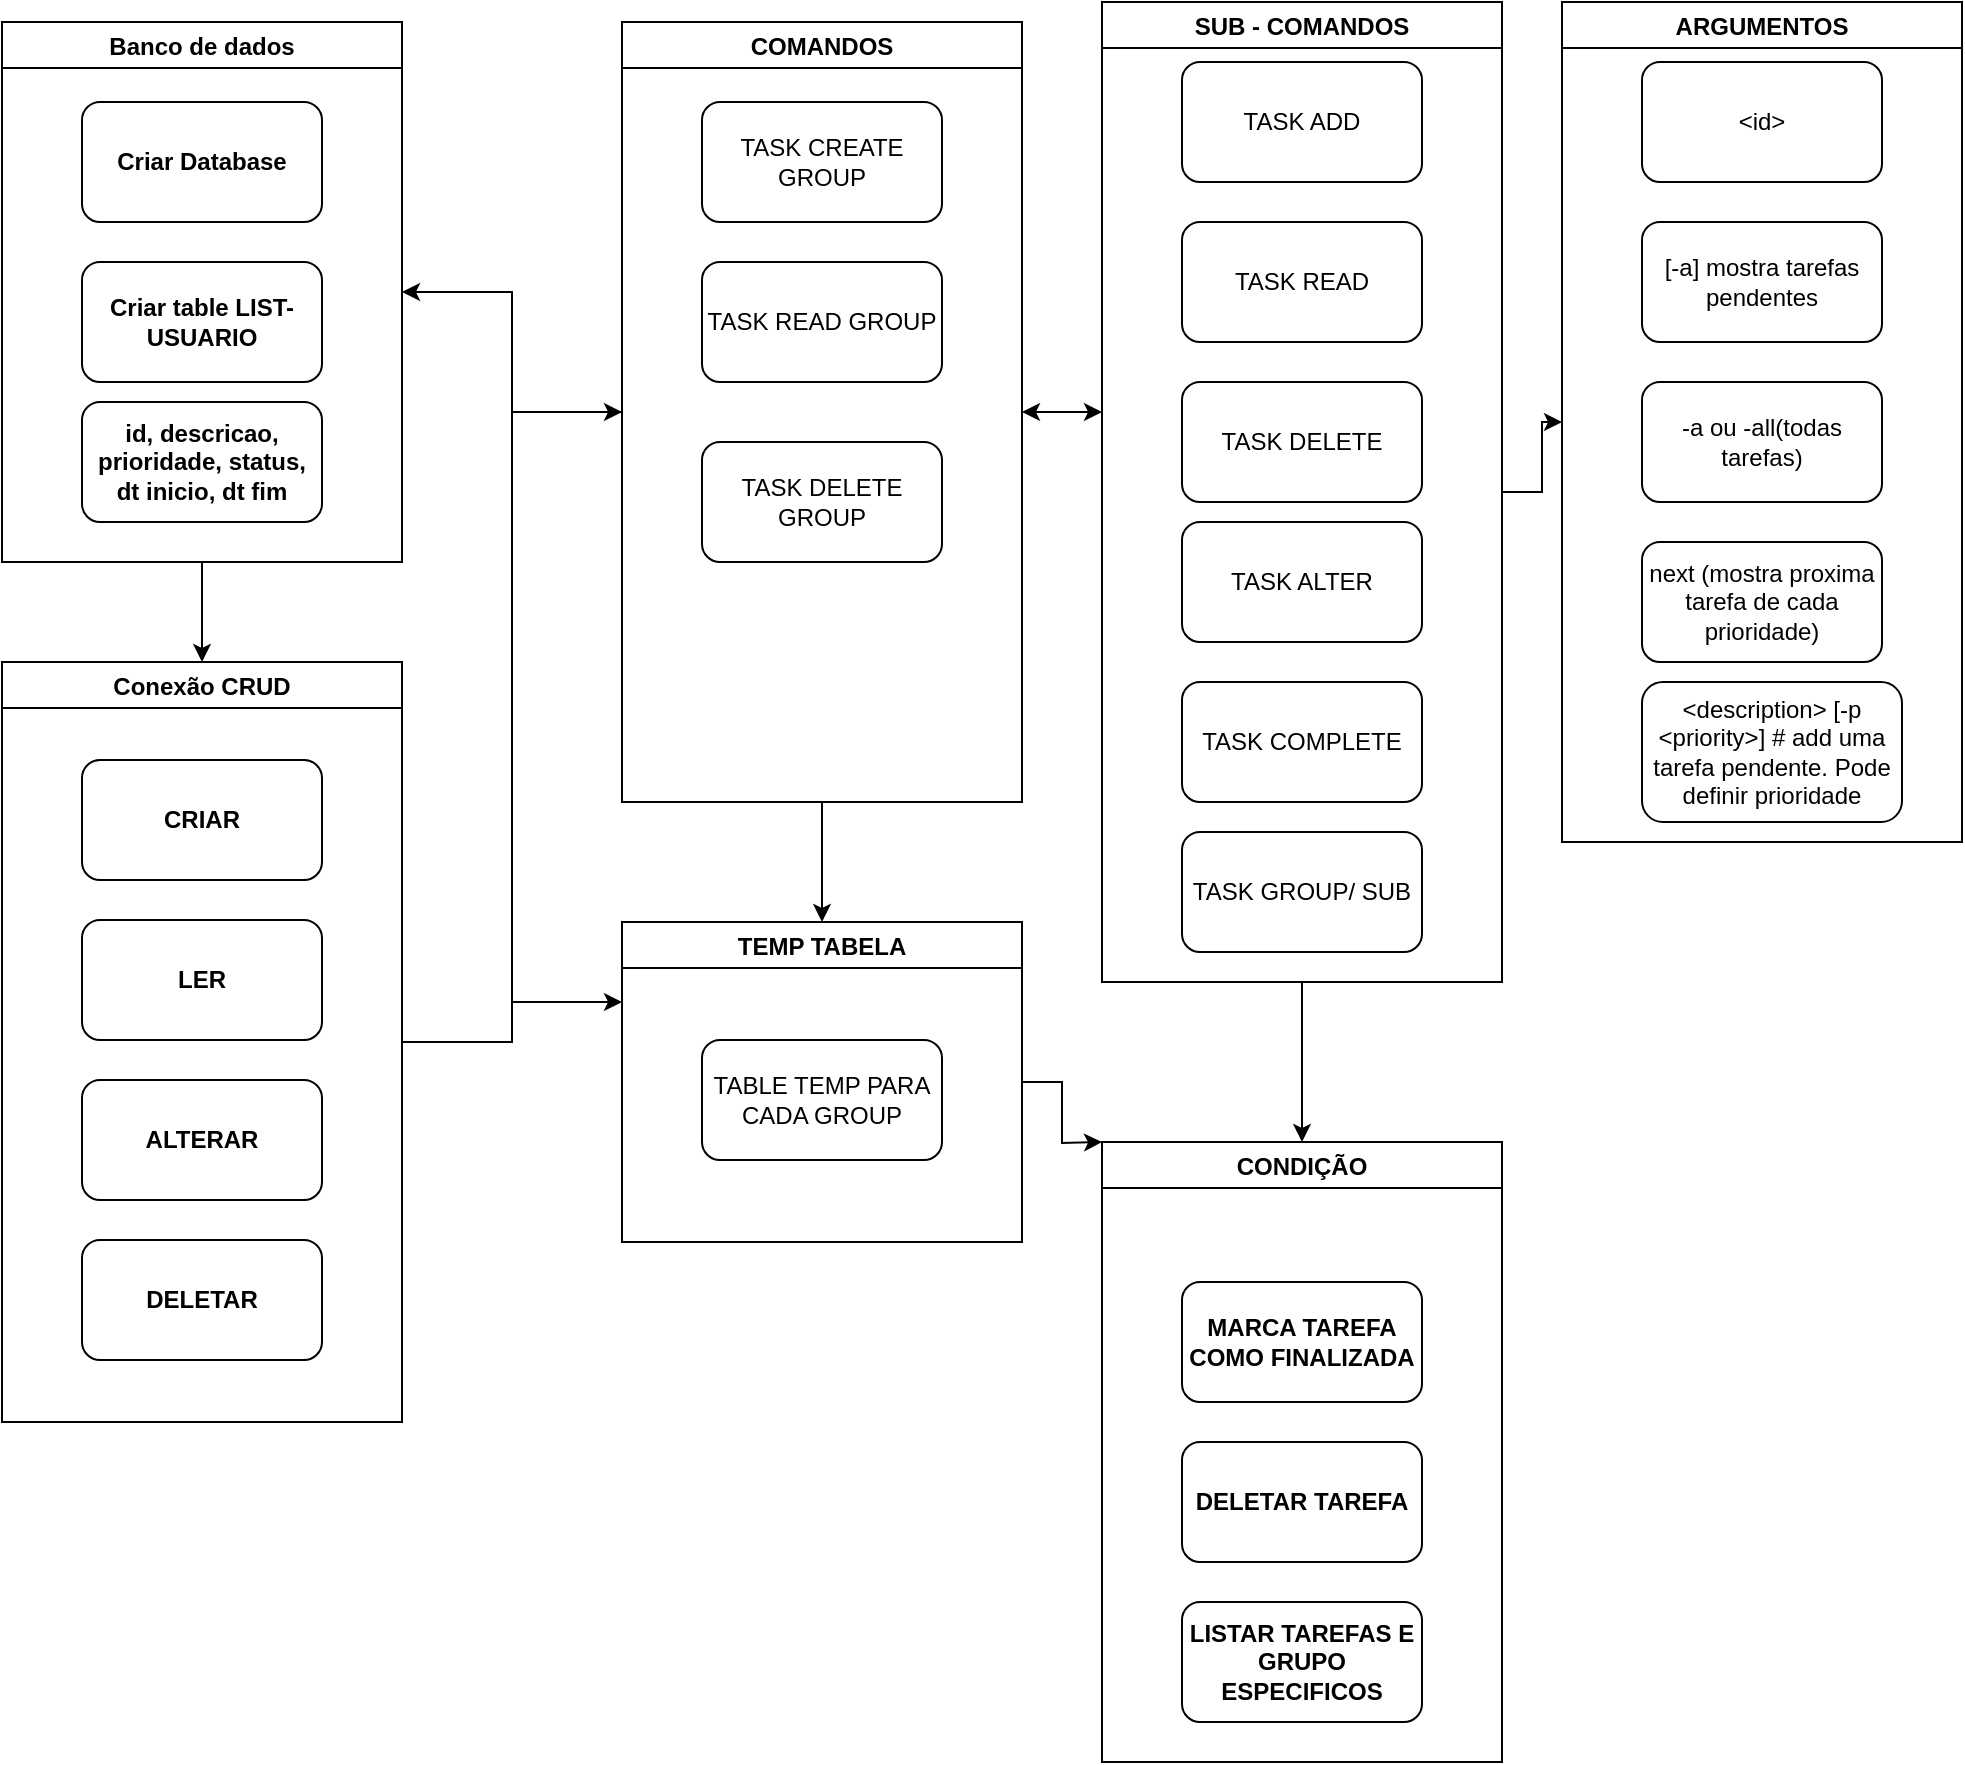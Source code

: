 <mxfile version="20.3.7" type="device"><diagram id="gocnwZnrbKH2PbFXx6hE" name="Página-1"><mxGraphModel dx="1278" dy="667" grid="1" gridSize="10" guides="1" tooltips="1" connect="1" arrows="1" fold="1" page="1" pageScale="1" pageWidth="827" pageHeight="1169" math="0" shadow="0"><root><mxCell id="0"/><mxCell id="1" parent="0"/><mxCell id="4MboUbQ8wt5pbyr7VCbz-31" style="edgeStyle=orthogonalEdgeStyle;rounded=0;orthogonalLoop=1;jettySize=auto;html=1;entryX=0;entryY=0.5;entryDx=0;entryDy=0;" parent="1" source="4MboUbQ8wt5pbyr7VCbz-2" target="4MboUbQ8wt5pbyr7VCbz-11" edge="1"><mxGeometry relative="1" as="geometry"/></mxCell><mxCell id="4MboUbQ8wt5pbyr7VCbz-44" style="edgeStyle=orthogonalEdgeStyle;rounded=0;orthogonalLoop=1;jettySize=auto;html=1;entryX=0;entryY=0.25;entryDx=0;entryDy=0;" parent="1" source="4MboUbQ8wt5pbyr7VCbz-2" target="4MboUbQ8wt5pbyr7VCbz-17" edge="1"><mxGeometry relative="1" as="geometry"/></mxCell><mxCell id="4MboUbQ8wt5pbyr7VCbz-2" value="Conexão CRUD" style="swimlane;" parent="1" vertex="1"><mxGeometry x="60" y="470" width="200" height="380" as="geometry"/></mxCell><mxCell id="4MboUbQ8wt5pbyr7VCbz-6" value="CRIAR" style="rounded=1;whiteSpace=wrap;html=1;fontStyle=1" parent="4MboUbQ8wt5pbyr7VCbz-2" vertex="1"><mxGeometry x="40" y="49" width="120" height="60" as="geometry"/></mxCell><mxCell id="4MboUbQ8wt5pbyr7VCbz-24" value="LER" style="rounded=1;whiteSpace=wrap;html=1;fontStyle=1" parent="4MboUbQ8wt5pbyr7VCbz-2" vertex="1"><mxGeometry x="40" y="129" width="120" height="60" as="geometry"/></mxCell><mxCell id="4MboUbQ8wt5pbyr7VCbz-25" value="ALTERAR" style="rounded=1;whiteSpace=wrap;html=1;fontStyle=1" parent="4MboUbQ8wt5pbyr7VCbz-2" vertex="1"><mxGeometry x="40" y="209" width="120" height="60" as="geometry"/></mxCell><mxCell id="4MboUbQ8wt5pbyr7VCbz-26" value="DELETAR" style="rounded=1;whiteSpace=wrap;html=1;fontStyle=1" parent="4MboUbQ8wt5pbyr7VCbz-2" vertex="1"><mxGeometry x="40" y="289" width="120" height="60" as="geometry"/></mxCell><mxCell id="4MboUbQ8wt5pbyr7VCbz-42" style="edgeStyle=orthogonalEdgeStyle;rounded=0;orthogonalLoop=1;jettySize=auto;html=1;entryX=0.5;entryY=0;entryDx=0;entryDy=0;" parent="1" source="4MboUbQ8wt5pbyr7VCbz-8" target="4MboUbQ8wt5pbyr7VCbz-2" edge="1"><mxGeometry relative="1" as="geometry"/></mxCell><mxCell id="4MboUbQ8wt5pbyr7VCbz-8" value="Banco de dados" style="swimlane;" parent="1" vertex="1"><mxGeometry x="60" y="150" width="200" height="270" as="geometry"/></mxCell><mxCell id="4MboUbQ8wt5pbyr7VCbz-9" value="Criar Database" style="rounded=1;whiteSpace=wrap;html=1;fontStyle=1" parent="4MboUbQ8wt5pbyr7VCbz-8" vertex="1"><mxGeometry x="40" y="40" width="120" height="60" as="geometry"/></mxCell><mxCell id="4MboUbQ8wt5pbyr7VCbz-10" value="Criar table LIST-USUARIO" style="rounded=1;whiteSpace=wrap;html=1;fontStyle=1" parent="4MboUbQ8wt5pbyr7VCbz-8" vertex="1"><mxGeometry x="40" y="120" width="120" height="60" as="geometry"/></mxCell><mxCell id="4MboUbQ8wt5pbyr7VCbz-12" value="id, descricao, prioridade, status, dt inicio, dt fim" style="rounded=1;whiteSpace=wrap;html=1;fontStyle=1" parent="4MboUbQ8wt5pbyr7VCbz-8" vertex="1"><mxGeometry x="40" y="190" width="120" height="60" as="geometry"/></mxCell><mxCell id="4MboUbQ8wt5pbyr7VCbz-43" style="edgeStyle=orthogonalEdgeStyle;rounded=0;orthogonalLoop=1;jettySize=auto;html=1;entryX=1;entryY=0.5;entryDx=0;entryDy=0;" parent="1" source="4MboUbQ8wt5pbyr7VCbz-11" target="4MboUbQ8wt5pbyr7VCbz-8" edge="1"><mxGeometry relative="1" as="geometry"/></mxCell><mxCell id="4MboUbQ8wt5pbyr7VCbz-57" style="edgeStyle=orthogonalEdgeStyle;rounded=0;orthogonalLoop=1;jettySize=auto;html=1;entryX=0.5;entryY=0;entryDx=0;entryDy=0;" parent="1" source="4MboUbQ8wt5pbyr7VCbz-11" target="4MboUbQ8wt5pbyr7VCbz-17" edge="1"><mxGeometry relative="1" as="geometry"/></mxCell><mxCell id="4MboUbQ8wt5pbyr7VCbz-11" value="COMANDOS" style="swimlane;" parent="1" vertex="1"><mxGeometry x="370" y="150" width="200" height="390" as="geometry"/></mxCell><mxCell id="4MboUbQ8wt5pbyr7VCbz-27" value="TASK CREATE GROUP" style="rounded=1;whiteSpace=wrap;html=1;" parent="4MboUbQ8wt5pbyr7VCbz-11" vertex="1"><mxGeometry x="40" y="40" width="120" height="60" as="geometry"/></mxCell><mxCell id="4MboUbQ8wt5pbyr7VCbz-29" value="TASK READ GROUP" style="rounded=1;whiteSpace=wrap;html=1;" parent="4MboUbQ8wt5pbyr7VCbz-11" vertex="1"><mxGeometry x="40" y="120" width="120" height="60" as="geometry"/></mxCell><mxCell id="4MboUbQ8wt5pbyr7VCbz-32" value="TASK DELETE GROUP" style="rounded=1;whiteSpace=wrap;html=1;" parent="4MboUbQ8wt5pbyr7VCbz-11" vertex="1"><mxGeometry x="40" y="210" width="120" height="60" as="geometry"/></mxCell><mxCell id="4MboUbQ8wt5pbyr7VCbz-50" style="edgeStyle=orthogonalEdgeStyle;rounded=0;orthogonalLoop=1;jettySize=auto;html=1;entryX=0.5;entryY=0;entryDx=0;entryDy=0;" parent="1" source="4MboUbQ8wt5pbyr7VCbz-13" target="4MboUbQ8wt5pbyr7VCbz-19" edge="1"><mxGeometry relative="1" as="geometry"/></mxCell><mxCell id="4MboUbQ8wt5pbyr7VCbz-62" style="edgeStyle=orthogonalEdgeStyle;rounded=0;orthogonalLoop=1;jettySize=auto;html=1;exitX=1;exitY=0.5;exitDx=0;exitDy=0;entryX=0;entryY=0.5;entryDx=0;entryDy=0;" parent="1" source="4MboUbQ8wt5pbyr7VCbz-13" target="4MboUbQ8wt5pbyr7VCbz-51" edge="1"><mxGeometry relative="1" as="geometry"/></mxCell><mxCell id="4MboUbQ8wt5pbyr7VCbz-13" value="SUB - COMANDOS" style="swimlane;" parent="1" vertex="1"><mxGeometry x="610" y="140" width="200" height="490" as="geometry"/></mxCell><mxCell id="4MboUbQ8wt5pbyr7VCbz-45" value="TASK ADD" style="rounded=1;whiteSpace=wrap;html=1;" parent="4MboUbQ8wt5pbyr7VCbz-13" vertex="1"><mxGeometry x="40" y="30" width="120" height="60" as="geometry"/></mxCell><mxCell id="4MboUbQ8wt5pbyr7VCbz-46" value="TASK COMPLETE" style="rounded=1;whiteSpace=wrap;html=1;" parent="4MboUbQ8wt5pbyr7VCbz-13" vertex="1"><mxGeometry x="40" y="340" width="120" height="60" as="geometry"/></mxCell><mxCell id="4MboUbQ8wt5pbyr7VCbz-47" value="TASK DELETE" style="rounded=1;whiteSpace=wrap;html=1;" parent="4MboUbQ8wt5pbyr7VCbz-13" vertex="1"><mxGeometry x="40" y="190" width="120" height="60" as="geometry"/></mxCell><mxCell id="4MboUbQ8wt5pbyr7VCbz-48" value="TASK READ" style="rounded=1;whiteSpace=wrap;html=1;" parent="4MboUbQ8wt5pbyr7VCbz-13" vertex="1"><mxGeometry x="40" y="110" width="120" height="60" as="geometry"/></mxCell><mxCell id="4MboUbQ8wt5pbyr7VCbz-49" value="TASK ALTER" style="rounded=1;whiteSpace=wrap;html=1;" parent="4MboUbQ8wt5pbyr7VCbz-13" vertex="1"><mxGeometry x="40" y="260" width="120" height="60" as="geometry"/></mxCell><mxCell id="M2fKHEG9yQX64jy0rR_s-1" value="TASK GROUP/ SUB&lt;br&gt;" style="rounded=1;whiteSpace=wrap;html=1;" vertex="1" parent="4MboUbQ8wt5pbyr7VCbz-13"><mxGeometry x="40" y="415" width="120" height="60" as="geometry"/></mxCell><mxCell id="4MboUbQ8wt5pbyr7VCbz-15" value="" style="endArrow=classic;startArrow=classic;html=1;rounded=0;exitX=1;exitY=0.5;exitDx=0;exitDy=0;" parent="1" source="4MboUbQ8wt5pbyr7VCbz-11" edge="1"><mxGeometry width="50" height="50" relative="1" as="geometry"><mxPoint x="390" y="460" as="sourcePoint"/><mxPoint x="610" y="345" as="targetPoint"/></mxGeometry></mxCell><mxCell id="4MboUbQ8wt5pbyr7VCbz-58" style="edgeStyle=orthogonalEdgeStyle;rounded=0;orthogonalLoop=1;jettySize=auto;html=1;" parent="1" source="4MboUbQ8wt5pbyr7VCbz-17" edge="1"><mxGeometry relative="1" as="geometry"><mxPoint x="610" y="710" as="targetPoint"/></mxGeometry></mxCell><mxCell id="4MboUbQ8wt5pbyr7VCbz-17" value="TEMP TABELA" style="swimlane;startSize=23;" parent="1" vertex="1"><mxGeometry x="370" y="600" width="200" height="160" as="geometry"/></mxCell><mxCell id="4MboUbQ8wt5pbyr7VCbz-18" value="TABLE TEMP PARA CADA GROUP" style="rounded=1;whiteSpace=wrap;html=1;" parent="4MboUbQ8wt5pbyr7VCbz-17" vertex="1"><mxGeometry x="40" y="59" width="120" height="60" as="geometry"/></mxCell><mxCell id="4MboUbQ8wt5pbyr7VCbz-19" value="CONDIÇÃO" style="swimlane;" parent="1" vertex="1"><mxGeometry x="610" y="710" width="200" height="310" as="geometry"/></mxCell><mxCell id="4MboUbQ8wt5pbyr7VCbz-20" value="MARCA TAREFA COMO FINALIZADA" style="rounded=1;whiteSpace=wrap;html=1;fontStyle=1" parent="4MboUbQ8wt5pbyr7VCbz-19" vertex="1"><mxGeometry x="40" y="70" width="120" height="60" as="geometry"/></mxCell><mxCell id="4MboUbQ8wt5pbyr7VCbz-21" value="DELETAR TAREFA" style="rounded=1;whiteSpace=wrap;html=1;fontStyle=1" parent="4MboUbQ8wt5pbyr7VCbz-19" vertex="1"><mxGeometry x="40" y="150" width="120" height="60" as="geometry"/></mxCell><mxCell id="4MboUbQ8wt5pbyr7VCbz-22" value="LISTAR TAREFAS E GRUPO ESPECIFICOS" style="rounded=1;whiteSpace=wrap;html=1;fontStyle=1" parent="4MboUbQ8wt5pbyr7VCbz-19" vertex="1"><mxGeometry x="40" y="230" width="120" height="60" as="geometry"/></mxCell><mxCell id="4MboUbQ8wt5pbyr7VCbz-51" value="ARGUMENTOS" style="swimlane;" parent="1" vertex="1"><mxGeometry x="840" y="140" width="200" height="420" as="geometry"/></mxCell><mxCell id="4MboUbQ8wt5pbyr7VCbz-52" value="&amp;lt;id&amp;gt;" style="rounded=1;whiteSpace=wrap;html=1;" parent="4MboUbQ8wt5pbyr7VCbz-51" vertex="1"><mxGeometry x="40" y="30" width="120" height="60" as="geometry"/></mxCell><mxCell id="4MboUbQ8wt5pbyr7VCbz-53" value="[-a] mostra tarefas pendentes" style="rounded=1;whiteSpace=wrap;html=1;" parent="4MboUbQ8wt5pbyr7VCbz-51" vertex="1"><mxGeometry x="40" y="110" width="120" height="60" as="geometry"/></mxCell><mxCell id="4MboUbQ8wt5pbyr7VCbz-54" value="-a ou -all(todas tarefas)" style="rounded=1;whiteSpace=wrap;html=1;" parent="4MboUbQ8wt5pbyr7VCbz-51" vertex="1"><mxGeometry x="40" y="190" width="120" height="60" as="geometry"/></mxCell><mxCell id="4MboUbQ8wt5pbyr7VCbz-55" value="next (mostra proxima tarefa de cada prioridade)" style="rounded=1;whiteSpace=wrap;html=1;" parent="4MboUbQ8wt5pbyr7VCbz-51" vertex="1"><mxGeometry x="40" y="270" width="120" height="60" as="geometry"/></mxCell><mxCell id="4MboUbQ8wt5pbyr7VCbz-56" value="&amp;lt;description&amp;gt; [-p &amp;lt;priority&amp;gt;] # add uma tarefa pendente. Pode definir prioridade" style="rounded=1;whiteSpace=wrap;html=1;" parent="4MboUbQ8wt5pbyr7VCbz-51" vertex="1"><mxGeometry x="40" y="340" width="130" height="70" as="geometry"/></mxCell></root></mxGraphModel></diagram></mxfile>